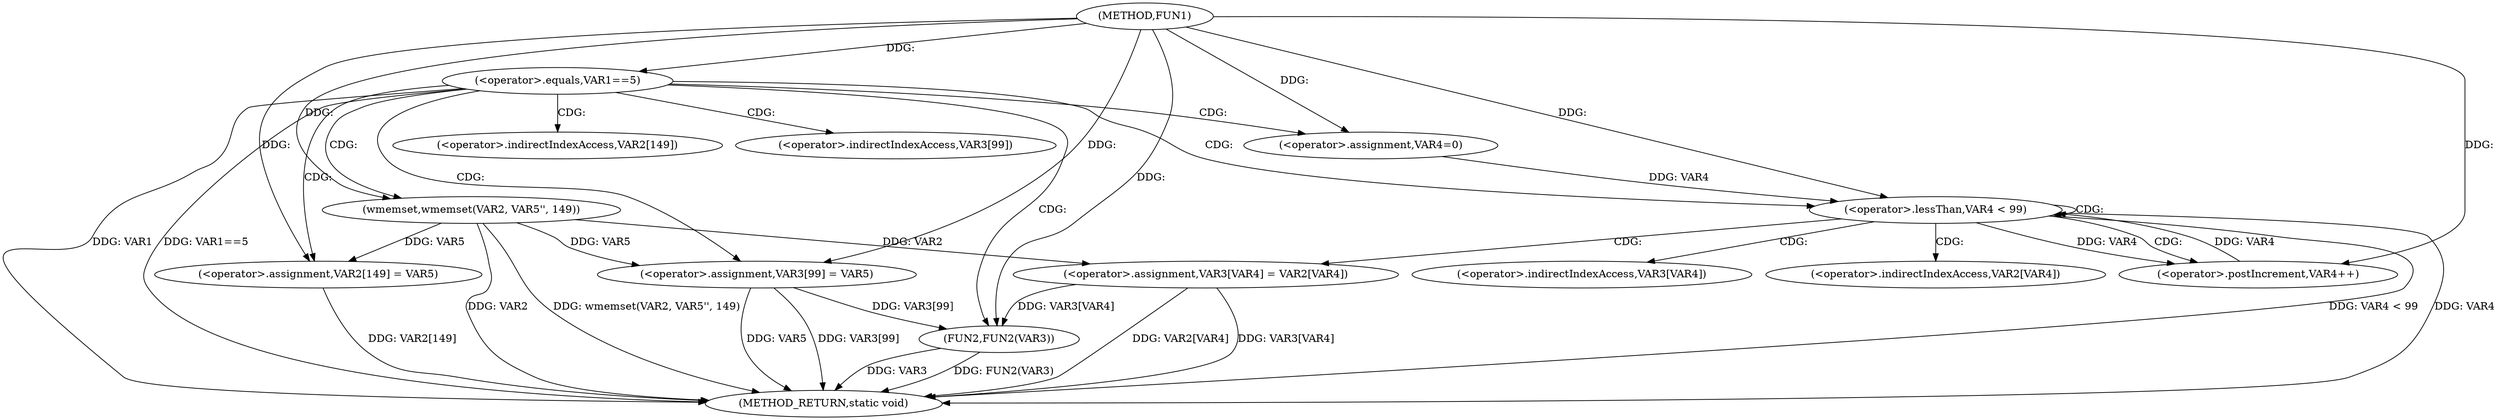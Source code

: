 digraph FUN1 {  
"1000100" [label = "(METHOD,FUN1)" ]
"1000144" [label = "(METHOD_RETURN,static void)" ]
"1000103" [label = "(<operator>.equals,VAR1==5)" ]
"1000111" [label = "(wmemset,wmemset(VAR2, VAR5'', 149))" ]
"1000115" [label = "(<operator>.assignment,VAR2[149] = VAR5)" ]
"1000121" [label = "(<operator>.assignment,VAR4=0)" ]
"1000124" [label = "(<operator>.lessThan,VAR4 < 99)" ]
"1000127" [label = "(<operator>.postIncrement,VAR4++)" ]
"1000130" [label = "(<operator>.assignment,VAR3[VAR4] = VAR2[VAR4])" ]
"1000137" [label = "(<operator>.assignment,VAR3[99] = VAR5)" ]
"1000142" [label = "(FUN2,FUN2(VAR3))" ]
"1000116" [label = "(<operator>.indirectIndexAccess,VAR2[149])" ]
"1000131" [label = "(<operator>.indirectIndexAccess,VAR3[VAR4])" ]
"1000134" [label = "(<operator>.indirectIndexAccess,VAR2[VAR4])" ]
"1000138" [label = "(<operator>.indirectIndexAccess,VAR3[99])" ]
  "1000142" -> "1000144"  [ label = "DDG: FUN2(VAR3)"] 
  "1000124" -> "1000144"  [ label = "DDG: VAR4"] 
  "1000103" -> "1000144"  [ label = "DDG: VAR1"] 
  "1000137" -> "1000144"  [ label = "DDG: VAR5"] 
  "1000111" -> "1000144"  [ label = "DDG: VAR2"] 
  "1000142" -> "1000144"  [ label = "DDG: VAR3"] 
  "1000137" -> "1000144"  [ label = "DDG: VAR3[99]"] 
  "1000103" -> "1000144"  [ label = "DDG: VAR1==5"] 
  "1000130" -> "1000144"  [ label = "DDG: VAR2[VAR4]"] 
  "1000111" -> "1000144"  [ label = "DDG: wmemset(VAR2, VAR5'', 149)"] 
  "1000115" -> "1000144"  [ label = "DDG: VAR2[149]"] 
  "1000130" -> "1000144"  [ label = "DDG: VAR3[VAR4]"] 
  "1000124" -> "1000144"  [ label = "DDG: VAR4 < 99"] 
  "1000100" -> "1000103"  [ label = "DDG: "] 
  "1000100" -> "1000111"  [ label = "DDG: "] 
  "1000111" -> "1000115"  [ label = "DDG: VAR5"] 
  "1000100" -> "1000115"  [ label = "DDG: "] 
  "1000100" -> "1000121"  [ label = "DDG: "] 
  "1000121" -> "1000124"  [ label = "DDG: VAR4"] 
  "1000127" -> "1000124"  [ label = "DDG: VAR4"] 
  "1000100" -> "1000124"  [ label = "DDG: "] 
  "1000124" -> "1000127"  [ label = "DDG: VAR4"] 
  "1000100" -> "1000127"  [ label = "DDG: "] 
  "1000111" -> "1000130"  [ label = "DDG: VAR2"] 
  "1000100" -> "1000137"  [ label = "DDG: "] 
  "1000111" -> "1000137"  [ label = "DDG: VAR5"] 
  "1000137" -> "1000142"  [ label = "DDG: VAR3[99]"] 
  "1000130" -> "1000142"  [ label = "DDG: VAR3[VAR4]"] 
  "1000100" -> "1000142"  [ label = "DDG: "] 
  "1000103" -> "1000121"  [ label = "CDG: "] 
  "1000103" -> "1000116"  [ label = "CDG: "] 
  "1000103" -> "1000111"  [ label = "CDG: "] 
  "1000103" -> "1000142"  [ label = "CDG: "] 
  "1000103" -> "1000137"  [ label = "CDG: "] 
  "1000103" -> "1000124"  [ label = "CDG: "] 
  "1000103" -> "1000115"  [ label = "CDG: "] 
  "1000103" -> "1000138"  [ label = "CDG: "] 
  "1000124" -> "1000131"  [ label = "CDG: "] 
  "1000124" -> "1000127"  [ label = "CDG: "] 
  "1000124" -> "1000124"  [ label = "CDG: "] 
  "1000124" -> "1000130"  [ label = "CDG: "] 
  "1000124" -> "1000134"  [ label = "CDG: "] 
}
